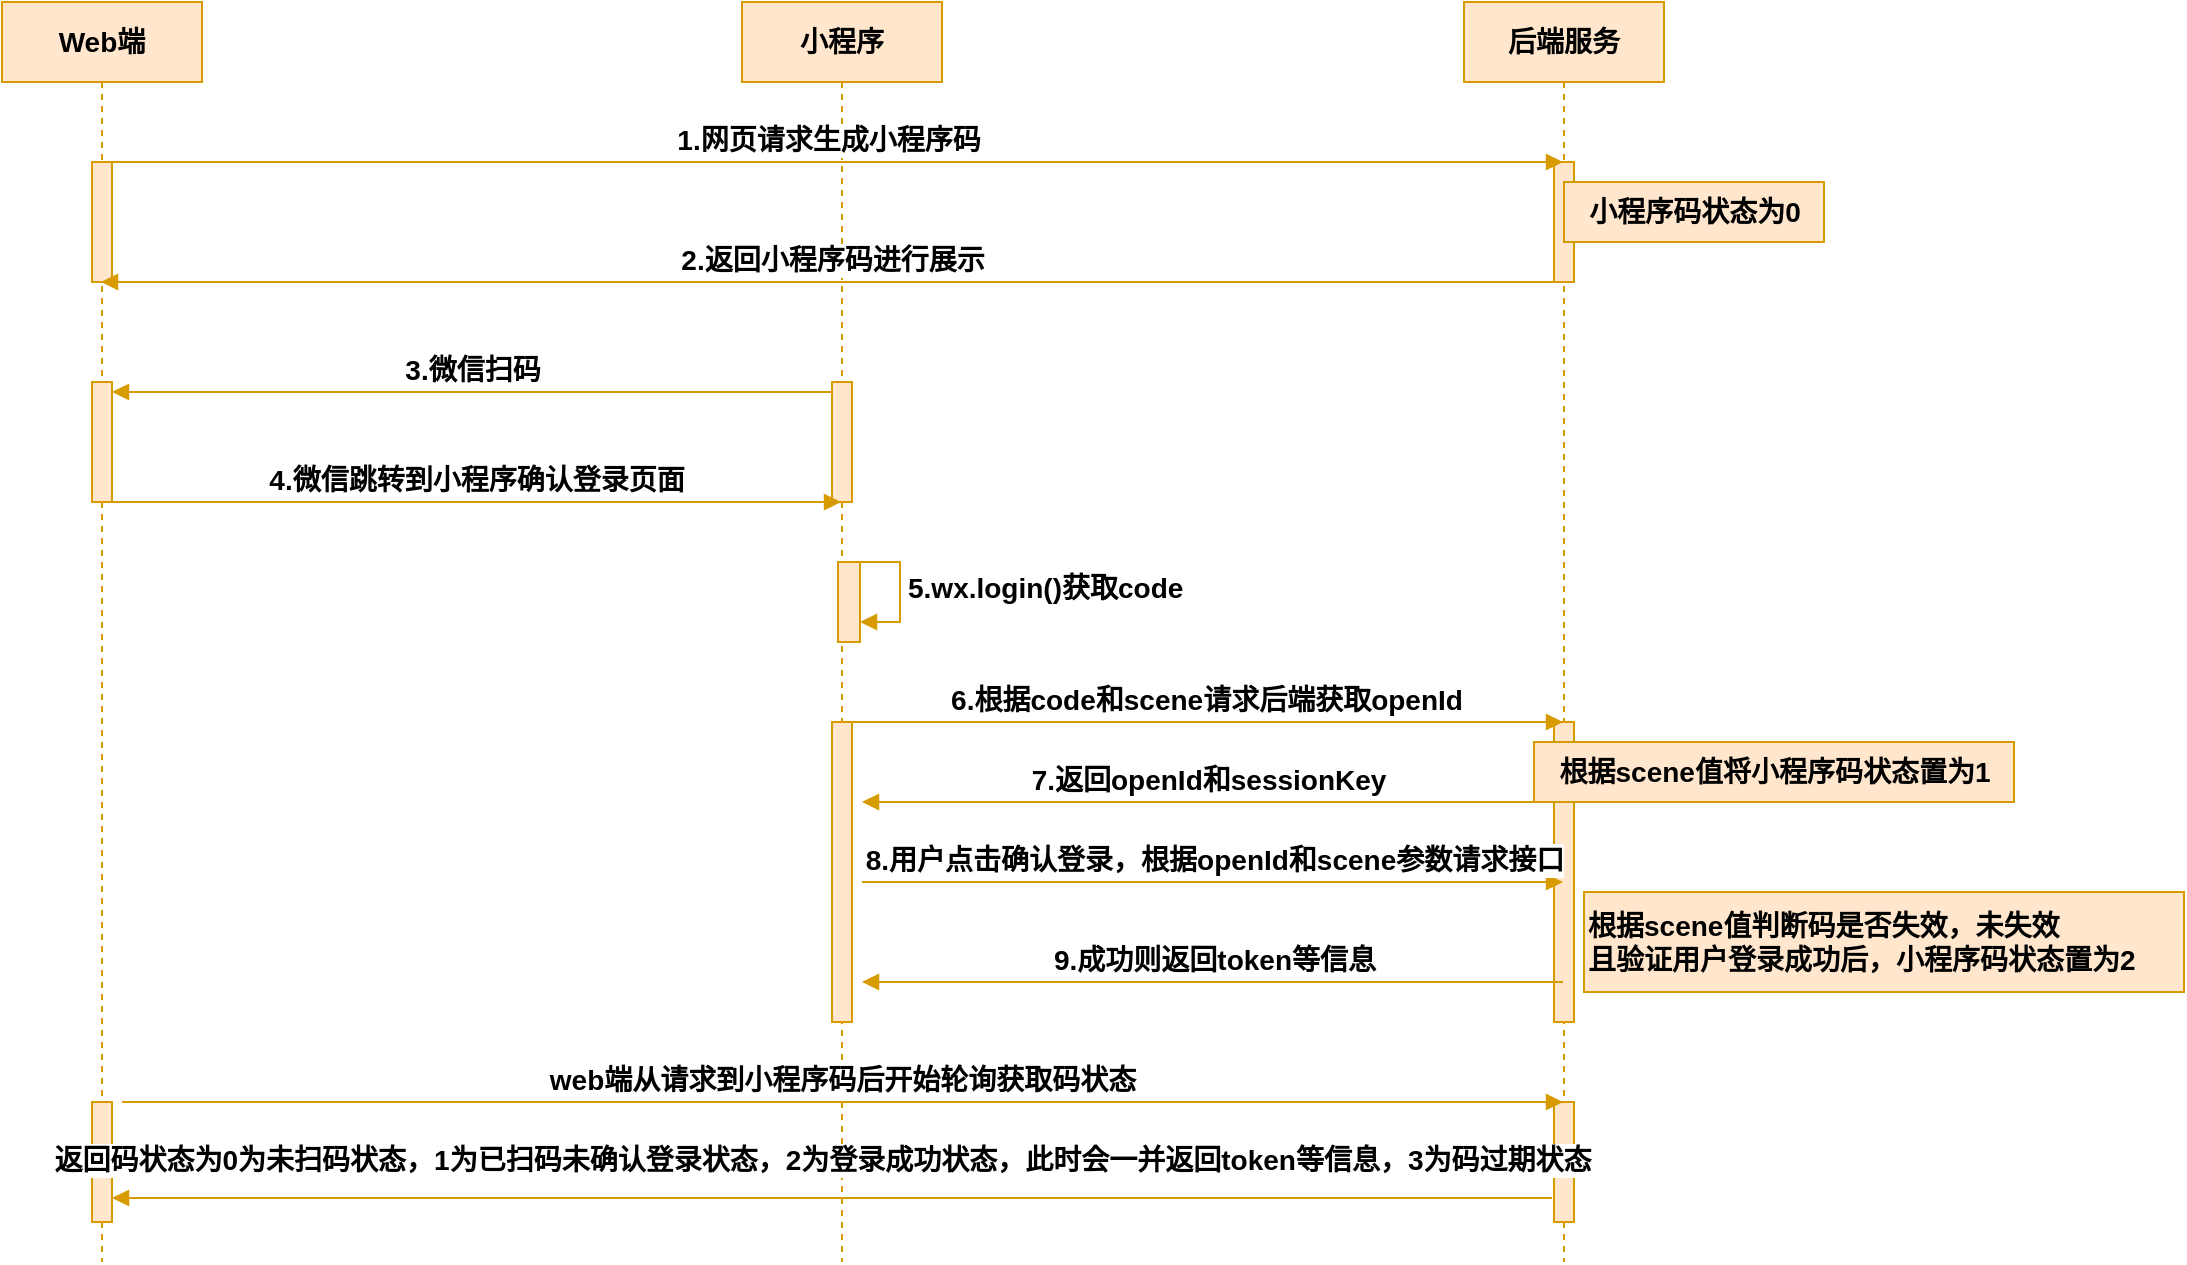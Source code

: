 <mxfile version="22.1.21" type="github">
  <diagram name="第 1 页" id="rQ2lWjcHgX8oQIh0ghAI">
    <mxGraphModel dx="1434" dy="746" grid="1" gridSize="10" guides="1" tooltips="1" connect="1" arrows="1" fold="1" page="1" pageScale="1" pageWidth="827" pageHeight="1169" math="0" shadow="0">
      <root>
        <mxCell id="0" />
        <mxCell id="1" parent="0" />
        <mxCell id="YomFTz4jYWi4zwz7rAQW-1" value="Web端" style="shape=umlLifeline;perimeter=lifelinePerimeter;whiteSpace=wrap;html=1;container=1;dropTarget=0;collapsible=0;recursiveResize=0;outlineConnect=0;portConstraint=eastwest;newEdgeStyle={&quot;curved&quot;:0,&quot;rounded&quot;:0};fillColor=#ffe6cc;strokeColor=#d79b00;strokeWidth=1;fontStyle=1;fontSize=14;" parent="1" vertex="1">
          <mxGeometry x="320" y="150" width="100" height="630" as="geometry" />
        </mxCell>
        <mxCell id="YomFTz4jYWi4zwz7rAQW-4" value="" style="html=1;points=[[0,0,0,0,5],[0,1,0,0,-5],[1,0,0,0,5],[1,1,0,0,-5]];perimeter=orthogonalPerimeter;outlineConnect=0;targetShapes=umlLifeline;portConstraint=eastwest;newEdgeStyle={&quot;curved&quot;:0,&quot;rounded&quot;:0};fillColor=#ffe6cc;strokeColor=#d79b00;fontStyle=1;fontSize=14;" parent="YomFTz4jYWi4zwz7rAQW-1" vertex="1">
          <mxGeometry x="45" y="80" width="10" height="60" as="geometry" />
        </mxCell>
        <mxCell id="YomFTz4jYWi4zwz7rAQW-8" value="" style="html=1;points=[[0,0,0,0,5],[0,1,0,0,-5],[1,0,0,0,5],[1,1,0,0,-5]];perimeter=orthogonalPerimeter;outlineConnect=0;targetShapes=umlLifeline;portConstraint=eastwest;newEdgeStyle={&quot;curved&quot;:0,&quot;rounded&quot;:0};fillColor=#ffe6cc;strokeColor=#d79b00;fontStyle=1;fontSize=14;" parent="YomFTz4jYWi4zwz7rAQW-1" vertex="1">
          <mxGeometry x="45" y="190" width="10" height="60" as="geometry" />
        </mxCell>
        <mxCell id="YomFTz4jYWi4zwz7rAQW-39" value="" style="html=1;points=[[0,0,0,0,5],[0,1,0,0,-5],[1,0,0,0,5],[1,1,0,0,-5]];perimeter=orthogonalPerimeter;outlineConnect=0;targetShapes=umlLifeline;portConstraint=eastwest;newEdgeStyle={&quot;curved&quot;:0,&quot;rounded&quot;:0};fillColor=#ffe6cc;strokeColor=#d79b00;fontStyle=1;fontSize=14;" parent="YomFTz4jYWi4zwz7rAQW-1" vertex="1">
          <mxGeometry x="45" y="550" width="10" height="60" as="geometry" />
        </mxCell>
        <mxCell id="YomFTz4jYWi4zwz7rAQW-2" value="小程序" style="shape=umlLifeline;perimeter=lifelinePerimeter;whiteSpace=wrap;html=1;container=1;dropTarget=0;collapsible=0;recursiveResize=0;outlineConnect=0;portConstraint=eastwest;newEdgeStyle={&quot;curved&quot;:0,&quot;rounded&quot;:0};fillColor=#ffe6cc;strokeColor=#d79b00;fontStyle=1;fontSize=14;" parent="1" vertex="1">
          <mxGeometry x="690" y="150" width="100" height="630" as="geometry" />
        </mxCell>
        <mxCell id="YomFTz4jYWi4zwz7rAQW-12" value="" style="html=1;points=[[0,0,0,0,5],[0,1,0,0,-5],[1,0,0,0,5],[1,1,0,0,-5]];perimeter=orthogonalPerimeter;outlineConnect=0;targetShapes=umlLifeline;portConstraint=eastwest;newEdgeStyle={&quot;curved&quot;:0,&quot;rounded&quot;:0};fillColor=#ffe6cc;strokeColor=#d79b00;fontStyle=1;fontSize=14;" parent="YomFTz4jYWi4zwz7rAQW-2" vertex="1">
          <mxGeometry x="45" y="190" width="10" height="60" as="geometry" />
        </mxCell>
        <mxCell id="YomFTz4jYWi4zwz7rAQW-20" value="" style="html=1;points=[[0,0,0,0,5],[0,1,0,0,-5],[1,0,0,0,5],[1,1,0,0,-5]];perimeter=orthogonalPerimeter;outlineConnect=0;targetShapes=umlLifeline;portConstraint=eastwest;newEdgeStyle={&quot;curved&quot;:0,&quot;rounded&quot;:0};fillColor=#ffe6cc;strokeColor=#d79b00;fontStyle=1;fontSize=14;" parent="YomFTz4jYWi4zwz7rAQW-2" vertex="1">
          <mxGeometry x="48" y="280" width="11" height="40" as="geometry" />
        </mxCell>
        <mxCell id="YomFTz4jYWi4zwz7rAQW-21" value="&lt;span style=&quot;font-size: 14px;&quot;&gt;5.wx.login()获取code&lt;/span&gt;" style="html=1;align=left;spacingLeft=2;endArrow=block;rounded=0;edgeStyle=orthogonalEdgeStyle;curved=0;rounded=0;fillColor=#ffe6cc;strokeColor=#d79b00;fontStyle=1;fontSize=14;" parent="YomFTz4jYWi4zwz7rAQW-2" edge="1">
          <mxGeometry x="0.013" relative="1" as="geometry">
            <mxPoint x="54" y="280" as="sourcePoint" />
            <Array as="points">
              <mxPoint x="79" y="280" />
              <mxPoint x="79" y="310" />
            </Array>
            <mxPoint x="59" y="310" as="targetPoint" />
            <mxPoint as="offset" />
          </mxGeometry>
        </mxCell>
        <mxCell id="YomFTz4jYWi4zwz7rAQW-23" value="" style="html=1;points=[[0,0,0,0,5],[0,1,0,0,-5],[1,0,0,0,5],[1,1,0,0,-5]];perimeter=orthogonalPerimeter;outlineConnect=0;targetShapes=umlLifeline;portConstraint=eastwest;newEdgeStyle={&quot;curved&quot;:0,&quot;rounded&quot;:0};fillColor=#ffe6cc;strokeColor=#d79b00;fontStyle=1;fontSize=14;" parent="YomFTz4jYWi4zwz7rAQW-2" vertex="1">
          <mxGeometry x="45" y="360" width="10" height="150" as="geometry" />
        </mxCell>
        <mxCell id="YomFTz4jYWi4zwz7rAQW-3" value="后端服务" style="shape=umlLifeline;perimeter=lifelinePerimeter;whiteSpace=wrap;html=1;container=1;dropTarget=0;collapsible=0;recursiveResize=0;outlineConnect=0;portConstraint=eastwest;newEdgeStyle={&quot;curved&quot;:0,&quot;rounded&quot;:0};fillColor=#ffe6cc;strokeColor=#d79b00;fontStyle=1;fontSize=14;" parent="1" vertex="1">
          <mxGeometry x="1051" y="150" width="100" height="630" as="geometry" />
        </mxCell>
        <mxCell id="YomFTz4jYWi4zwz7rAQW-5" value="" style="html=1;points=[[0,0,0,0,5],[0,1,0,0,-5],[1,0,0,0,5],[1,1,0,0,-5]];perimeter=orthogonalPerimeter;outlineConnect=0;targetShapes=umlLifeline;portConstraint=eastwest;newEdgeStyle={&quot;curved&quot;:0,&quot;rounded&quot;:0};fillColor=#ffe6cc;strokeColor=#d79b00;fontStyle=1;fontSize=14;" parent="YomFTz4jYWi4zwz7rAQW-3" vertex="1">
          <mxGeometry x="45" y="80" width="10" height="60" as="geometry" />
        </mxCell>
        <mxCell id="YomFTz4jYWi4zwz7rAQW-24" value="" style="html=1;points=[[0,0,0,0,5],[0,1,0,0,-5],[1,0,0,0,5],[1,1,0,0,-5]];perimeter=orthogonalPerimeter;outlineConnect=0;targetShapes=umlLifeline;portConstraint=eastwest;newEdgeStyle={&quot;curved&quot;:0,&quot;rounded&quot;:0};fillColor=#ffe6cc;strokeColor=#d79b00;fontStyle=1;fontSize=14;" parent="YomFTz4jYWi4zwz7rAQW-3" vertex="1">
          <mxGeometry x="45" y="360" width="10" height="150" as="geometry" />
        </mxCell>
        <mxCell id="YomFTz4jYWi4zwz7rAQW-41" value="" style="html=1;points=[[0,0,0,0,5],[0,1,0,0,-5],[1,0,0,0,5],[1,1,0,0,-5]];perimeter=orthogonalPerimeter;outlineConnect=0;targetShapes=umlLifeline;portConstraint=eastwest;newEdgeStyle={&quot;curved&quot;:0,&quot;rounded&quot;:0};fillColor=#ffe6cc;strokeColor=#d79b00;fontStyle=1;fontSize=14;" parent="YomFTz4jYWi4zwz7rAQW-3" vertex="1">
          <mxGeometry x="45" y="550" width="10" height="60" as="geometry" />
        </mxCell>
        <mxCell id="YomFTz4jYWi4zwz7rAQW-6" value="&lt;span style=&quot;font-size: 14px;&quot;&gt;1.网页请求生成小程序码&lt;/span&gt;" style="html=1;verticalAlign=bottom;endArrow=block;curved=0;rounded=0;exitX=0;exitY=0;exitDx=0;exitDy=5;exitPerimeter=0;fillColor=#ffe6cc;strokeColor=#d79b00;fontStyle=1;fontSize=14;" parent="1" target="YomFTz4jYWi4zwz7rAQW-3" edge="1">
          <mxGeometry x="0.001" width="80" relative="1" as="geometry">
            <mxPoint x="365" y="230" as="sourcePoint" />
            <mxPoint x="869.5" y="230" as="targetPoint" />
            <mxPoint as="offset" />
          </mxGeometry>
        </mxCell>
        <mxCell id="YomFTz4jYWi4zwz7rAQW-7" value="&lt;span style=&quot;font-size: 14px;&quot;&gt;2.返回小程序码进行展示&lt;/span&gt;" style="html=1;verticalAlign=bottom;endArrow=block;curved=0;rounded=0;fillColor=#ffe6cc;strokeColor=#d79b00;fontStyle=1;fontSize=14;" parent="1" source="YomFTz4jYWi4zwz7rAQW-3" edge="1">
          <mxGeometry x="0.001" width="80" relative="1" as="geometry">
            <mxPoint x="865" y="290" as="sourcePoint" />
            <mxPoint x="369.5" y="290" as="targetPoint" />
            <mxPoint as="offset" />
          </mxGeometry>
        </mxCell>
        <mxCell id="YomFTz4jYWi4zwz7rAQW-13" value="&lt;span style=&quot;font-size: 14px;&quot;&gt;3.微信扫码&lt;/span&gt;" style="html=1;verticalAlign=bottom;endArrow=block;rounded=0;exitX=0;exitY=0;exitDx=0;exitDy=5;exitPerimeter=0;fillColor=#ffe6cc;strokeColor=#d79b00;fontStyle=1;fontSize=14;" parent="1" source="YomFTz4jYWi4zwz7rAQW-12" target="YomFTz4jYWi4zwz7rAQW-8" edge="1">
          <mxGeometry width="80" relative="1" as="geometry">
            <mxPoint x="705.5" y="340" as="sourcePoint" />
            <mxPoint x="380" y="340" as="targetPoint" />
            <mxPoint as="offset" />
          </mxGeometry>
        </mxCell>
        <mxCell id="YomFTz4jYWi4zwz7rAQW-14" value="&lt;span style=&quot;font-size: 14px;&quot;&gt;4.微信跳转到小程序确认登录页面&lt;/span&gt;" style="html=1;verticalAlign=bottom;endArrow=block;curved=0;rounded=0;fillColor=#ffe6cc;strokeColor=#d79b00;fontStyle=1;fontSize=14;" parent="1" source="YomFTz4jYWi4zwz7rAQW-8" target="YomFTz4jYWi4zwz7rAQW-2" edge="1">
          <mxGeometry x="-0.001" width="80" relative="1" as="geometry">
            <mxPoint x="430" y="400" as="sourcePoint" />
            <mxPoint x="510" y="400" as="targetPoint" />
            <Array as="points">
              <mxPoint x="580" y="400" />
            </Array>
            <mxPoint as="offset" />
          </mxGeometry>
        </mxCell>
        <mxCell id="YomFTz4jYWi4zwz7rAQW-25" value="&lt;span style=&quot;font-size: 14px;&quot;&gt;6.根据code和scene请求后端获取openId&lt;/span&gt;" style="html=1;verticalAlign=bottom;endArrow=block;curved=0;rounded=0;fillColor=#ffe6cc;strokeColor=#d79b00;fontStyle=1;fontSize=14;" parent="1" target="YomFTz4jYWi4zwz7rAQW-3" edge="1">
          <mxGeometry x="-0.001" width="80" relative="1" as="geometry">
            <mxPoint x="744" y="510" as="sourcePoint" />
            <mxPoint x="824" y="510" as="targetPoint" />
            <mxPoint as="offset" />
          </mxGeometry>
        </mxCell>
        <mxCell id="YomFTz4jYWi4zwz7rAQW-26" value="小程序码状态为0" style="text;html=1;align=center;verticalAlign=middle;resizable=0;points=[];autosize=1;strokeColor=#d79b00;fillColor=#ffe6cc;fontStyle=1;fontSize=14;" parent="1" vertex="1">
          <mxGeometry x="1101" y="240" width="130" height="30" as="geometry" />
        </mxCell>
        <mxCell id="YomFTz4jYWi4zwz7rAQW-27" value="&lt;span style=&quot;font-size: 14px;&quot;&gt;根据scene值将小程序码状态置为1&lt;/span&gt;" style="text;html=1;align=center;verticalAlign=middle;resizable=0;points=[];autosize=1;strokeColor=#d79b00;fillColor=#ffe6cc;fontStyle=1;fontSize=14;" parent="1" vertex="1">
          <mxGeometry x="1086" y="520" width="240" height="30" as="geometry" />
        </mxCell>
        <mxCell id="YomFTz4jYWi4zwz7rAQW-29" value="&lt;span style=&quot;font-size: 14px;&quot;&gt;7.返回openId和sessionKey&lt;/span&gt;" style="html=1;verticalAlign=bottom;endArrow=block;curved=0;rounded=0;fillColor=#ffe6cc;strokeColor=#d79b00;fontStyle=1;fontSize=14;" parent="1" source="YomFTz4jYWi4zwz7rAQW-24" edge="1">
          <mxGeometry width="80" relative="1" as="geometry">
            <mxPoint x="700" y="420" as="sourcePoint" />
            <mxPoint x="750" y="550" as="targetPoint" />
            <Array as="points">
              <mxPoint x="890" y="550" />
            </Array>
          </mxGeometry>
        </mxCell>
        <mxCell id="YomFTz4jYWi4zwz7rAQW-36" value="&lt;span style=&quot;font-size: 14px;&quot;&gt;8.用户点击确认登录，根据openId和scene参数请求接口&lt;/span&gt;" style="html=1;verticalAlign=bottom;endArrow=block;curved=0;rounded=0;fillColor=#ffe6cc;strokeColor=#d79b00;fontStyle=1;fontSize=14;" parent="1" target="YomFTz4jYWi4zwz7rAQW-3" edge="1">
          <mxGeometry x="0.004" width="80" relative="1" as="geometry">
            <mxPoint x="750" y="590" as="sourcePoint" />
            <mxPoint x="830" y="590" as="targetPoint" />
            <mxPoint as="offset" />
          </mxGeometry>
        </mxCell>
        <mxCell id="YomFTz4jYWi4zwz7rAQW-37" value="&lt;span style=&quot;font-size: 14px;&quot;&gt;9.成功则返回token等信息&lt;/span&gt;" style="html=1;verticalAlign=bottom;endArrow=block;curved=0;rounded=0;fillColor=#ffe6cc;strokeColor=#d79b00;fontStyle=1;fontSize=14;" parent="1" source="YomFTz4jYWi4zwz7rAQW-3" edge="1">
          <mxGeometry x="-0.001" width="80" relative="1" as="geometry">
            <mxPoint x="1050" y="640" as="sourcePoint" />
            <mxPoint x="750" y="640" as="targetPoint" />
            <mxPoint as="offset" />
          </mxGeometry>
        </mxCell>
        <mxCell id="YomFTz4jYWi4zwz7rAQW-38" value="&lt;span style=&quot;font-size: 14px;&quot;&gt;根据scene值判断码是否失效，未失效&lt;br style=&quot;font-size: 14px;&quot;&gt;且验证用户登录成功后，小程序码状态置为2&lt;/span&gt;" style="text;html=1;align=left;verticalAlign=middle;resizable=0;points=[];autosize=1;strokeColor=#d79b00;fillColor=#ffe6cc;fontStyle=1;fontSize=14;" parent="1" vertex="1">
          <mxGeometry x="1111" y="595" width="300" height="50" as="geometry" />
        </mxCell>
        <mxCell id="YomFTz4jYWi4zwz7rAQW-40" value="&lt;span style=&quot;font-size: 14px;&quot;&gt;web端从请求到小程序码后开始轮询获取码状态&lt;/span&gt;" style="html=1;verticalAlign=bottom;endArrow=block;curved=0;rounded=0;fillColor=#ffe6cc;strokeColor=#d79b00;fontStyle=1;fontSize=14;" parent="1" target="YomFTz4jYWi4zwz7rAQW-3" edge="1">
          <mxGeometry x="-0.001" width="80" relative="1" as="geometry">
            <mxPoint x="380" y="700" as="sourcePoint" />
            <mxPoint x="660" y="510" as="targetPoint" />
            <mxPoint as="offset" />
          </mxGeometry>
        </mxCell>
        <mxCell id="YomFTz4jYWi4zwz7rAQW-42" value="&lt;span style=&quot;font-size: 14px;&quot;&gt;返回码状态为0为未扫码状态，1为已扫码未确认登录状态，2为登录成功状态，此时会一并返回token等信息，3为码过期状态&lt;/span&gt;" style="html=1;verticalAlign=bottom;endArrow=block;rounded=0;exitX=-0.1;exitY=0.8;exitDx=0;exitDy=0;exitPerimeter=0;fillColor=#ffe6cc;strokeColor=#d79b00;fontStyle=1;fontSize=14;" parent="1" source="YomFTz4jYWi4zwz7rAQW-41" target="YomFTz4jYWi4zwz7rAQW-39" edge="1">
          <mxGeometry x="0.014" y="-8" width="80" relative="1" as="geometry">
            <mxPoint x="1010" y="750" as="sourcePoint" />
            <mxPoint x="380" y="750" as="targetPoint" />
            <mxPoint as="offset" />
          </mxGeometry>
        </mxCell>
      </root>
    </mxGraphModel>
  </diagram>
</mxfile>
